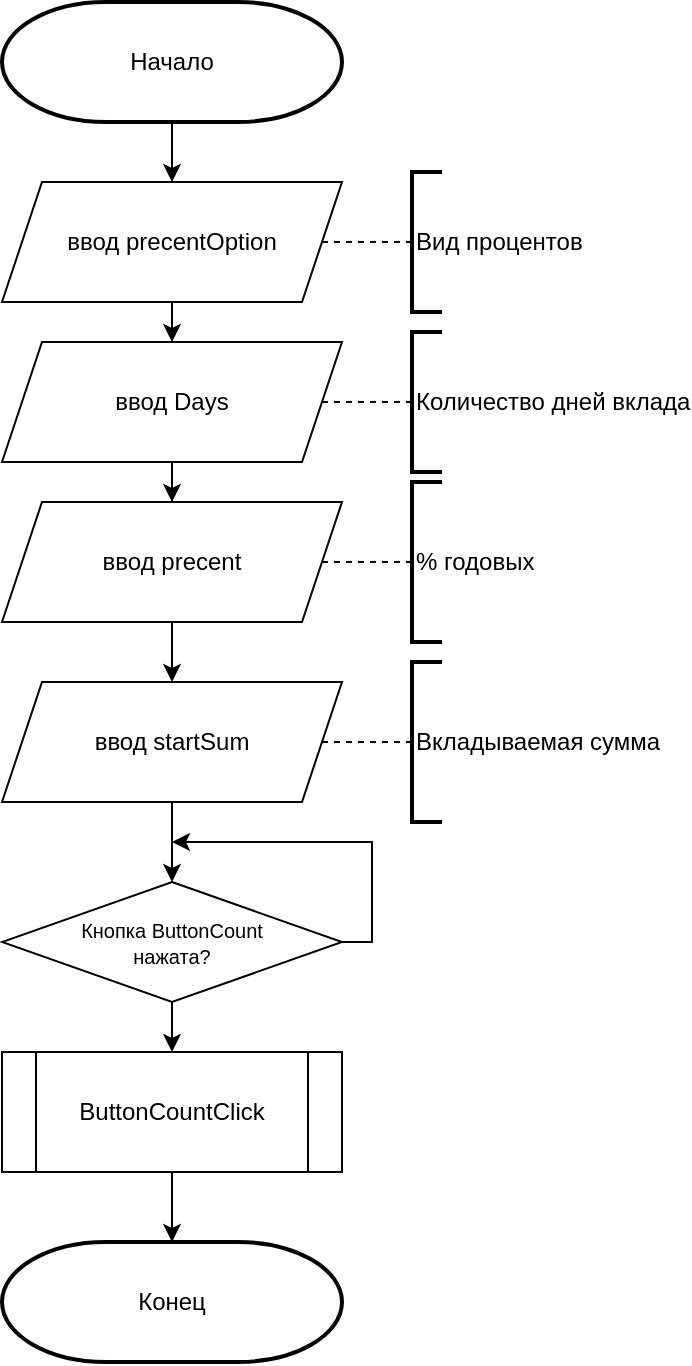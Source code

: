 <mxfile version="24.3.1" type="device">
  <diagram id="C5RBs43oDa-KdzZeNtuy" name="Page-1">
    <mxGraphModel dx="715" dy="459" grid="1" gridSize="10" guides="1" tooltips="1" connect="1" arrows="1" fold="1" page="1" pageScale="1" pageWidth="827" pageHeight="1169" math="0" shadow="0">
      <root>
        <mxCell id="WIyWlLk6GJQsqaUBKTNV-0" />
        <mxCell id="WIyWlLk6GJQsqaUBKTNV-1" parent="WIyWlLk6GJQsqaUBKTNV-0" />
        <mxCell id="EXOwGlUWqI-FPwdm9z7F-2" value="" style="edgeStyle=orthogonalEdgeStyle;rounded=0;orthogonalLoop=1;jettySize=auto;html=1;" edge="1" parent="WIyWlLk6GJQsqaUBKTNV-1" source="EXOwGlUWqI-FPwdm9z7F-0">
          <mxGeometry relative="1" as="geometry">
            <mxPoint x="180.0" y="150" as="targetPoint" />
          </mxGeometry>
        </mxCell>
        <mxCell id="EXOwGlUWqI-FPwdm9z7F-0" value="Начало" style="strokeWidth=2;html=1;shape=mxgraph.flowchart.terminator;whiteSpace=wrap;" vertex="1" parent="WIyWlLk6GJQsqaUBKTNV-1">
          <mxGeometry x="95" y="60" width="170" height="60" as="geometry" />
        </mxCell>
        <mxCell id="EXOwGlUWqI-FPwdm9z7F-11" value="" style="edgeStyle=orthogonalEdgeStyle;rounded=0;orthogonalLoop=1;jettySize=auto;html=1;" edge="1" parent="WIyWlLk6GJQsqaUBKTNV-1" source="EXOwGlUWqI-FPwdm9z7F-5">
          <mxGeometry relative="1" as="geometry">
            <mxPoint x="180.0" y="230" as="targetPoint" />
          </mxGeometry>
        </mxCell>
        <mxCell id="EXOwGlUWqI-FPwdm9z7F-5" value="ввод precentOption" style="shape=parallelogram;perimeter=parallelogramPerimeter;whiteSpace=wrap;html=1;fixedSize=1;" vertex="1" parent="WIyWlLk6GJQsqaUBKTNV-1">
          <mxGeometry x="95" y="150" width="170" height="60" as="geometry" />
        </mxCell>
        <mxCell id="EXOwGlUWqI-FPwdm9z7F-12" value="" style="edgeStyle=orthogonalEdgeStyle;rounded=0;orthogonalLoop=1;jettySize=auto;html=1;" edge="1" parent="WIyWlLk6GJQsqaUBKTNV-1" source="EXOwGlUWqI-FPwdm9z7F-6" target="EXOwGlUWqI-FPwdm9z7F-8">
          <mxGeometry relative="1" as="geometry" />
        </mxCell>
        <mxCell id="EXOwGlUWqI-FPwdm9z7F-6" value="ввод Days" style="shape=parallelogram;perimeter=parallelogramPerimeter;whiteSpace=wrap;html=1;fixedSize=1;" vertex="1" parent="WIyWlLk6GJQsqaUBKTNV-1">
          <mxGeometry x="95" y="230" width="170" height="60" as="geometry" />
        </mxCell>
        <mxCell id="EXOwGlUWqI-FPwdm9z7F-25" value="" style="edgeStyle=orthogonalEdgeStyle;rounded=0;orthogonalLoop=1;jettySize=auto;html=1;" edge="1" parent="WIyWlLk6GJQsqaUBKTNV-1" source="EXOwGlUWqI-FPwdm9z7F-8" target="EXOwGlUWqI-FPwdm9z7F-22">
          <mxGeometry relative="1" as="geometry" />
        </mxCell>
        <mxCell id="EXOwGlUWqI-FPwdm9z7F-8" value="ввод precent" style="shape=parallelogram;perimeter=parallelogramPerimeter;whiteSpace=wrap;html=1;fixedSize=1;" vertex="1" parent="WIyWlLk6GJQsqaUBKTNV-1">
          <mxGeometry x="95" y="310" width="170" height="60" as="geometry" />
        </mxCell>
        <mxCell id="EXOwGlUWqI-FPwdm9z7F-14" value="" style="endArrow=none;dashed=1;html=1;rounded=0;exitX=1;exitY=0.5;exitDx=0;exitDy=0;" edge="1" parent="WIyWlLk6GJQsqaUBKTNV-1" source="EXOwGlUWqI-FPwdm9z7F-5" target="EXOwGlUWqI-FPwdm9z7F-21">
          <mxGeometry width="50" height="50" relative="1" as="geometry">
            <mxPoint x="260" y="300" as="sourcePoint" />
            <mxPoint x="320" y="180" as="targetPoint" />
          </mxGeometry>
        </mxCell>
        <mxCell id="EXOwGlUWqI-FPwdm9z7F-15" value="" style="endArrow=none;dashed=1;html=1;rounded=0;exitX=1;exitY=0.5;exitDx=0;exitDy=0;" edge="1" parent="WIyWlLk6GJQsqaUBKTNV-1" source="EXOwGlUWqI-FPwdm9z7F-6" target="EXOwGlUWqI-FPwdm9z7F-20">
          <mxGeometry width="50" height="50" relative="1" as="geometry">
            <mxPoint x="260" y="300" as="sourcePoint" />
            <mxPoint x="320" y="260" as="targetPoint" />
          </mxGeometry>
        </mxCell>
        <mxCell id="EXOwGlUWqI-FPwdm9z7F-16" value="" style="endArrow=none;dashed=1;html=1;rounded=0;exitX=1;exitY=0.5;exitDx=0;exitDy=0;" edge="1" parent="WIyWlLk6GJQsqaUBKTNV-1" source="EXOwGlUWqI-FPwdm9z7F-8" target="EXOwGlUWqI-FPwdm9z7F-17">
          <mxGeometry width="50" height="50" relative="1" as="geometry">
            <mxPoint x="260" y="300" as="sourcePoint" />
            <mxPoint x="320" y="340" as="targetPoint" />
          </mxGeometry>
        </mxCell>
        <mxCell id="EXOwGlUWqI-FPwdm9z7F-17" value="% годовых" style="strokeWidth=2;html=1;shape=mxgraph.flowchart.annotation_1;align=left;pointerEvents=1;" vertex="1" parent="WIyWlLk6GJQsqaUBKTNV-1">
          <mxGeometry x="300" y="300" width="15" height="80" as="geometry" />
        </mxCell>
        <mxCell id="EXOwGlUWqI-FPwdm9z7F-20" value="Количество дней вклада" style="strokeWidth=2;html=1;shape=mxgraph.flowchart.annotation_1;align=left;pointerEvents=1;" vertex="1" parent="WIyWlLk6GJQsqaUBKTNV-1">
          <mxGeometry x="300" y="225" width="15" height="70" as="geometry" />
        </mxCell>
        <mxCell id="EXOwGlUWqI-FPwdm9z7F-21" value="Вид процентов" style="strokeWidth=2;html=1;shape=mxgraph.flowchart.annotation_1;align=left;pointerEvents=1;" vertex="1" parent="WIyWlLk6GJQsqaUBKTNV-1">
          <mxGeometry x="300" y="145" width="15" height="70" as="geometry" />
        </mxCell>
        <mxCell id="EXOwGlUWqI-FPwdm9z7F-27" value="" style="edgeStyle=orthogonalEdgeStyle;rounded=0;orthogonalLoop=1;jettySize=auto;html=1;" edge="1" parent="WIyWlLk6GJQsqaUBKTNV-1" source="EXOwGlUWqI-FPwdm9z7F-22" target="EXOwGlUWqI-FPwdm9z7F-26">
          <mxGeometry relative="1" as="geometry" />
        </mxCell>
        <mxCell id="EXOwGlUWqI-FPwdm9z7F-22" value="ввод startSum" style="shape=parallelogram;perimeter=parallelogramPerimeter;whiteSpace=wrap;html=1;fixedSize=1;" vertex="1" parent="WIyWlLk6GJQsqaUBKTNV-1">
          <mxGeometry x="95" y="400" width="170" height="60" as="geometry" />
        </mxCell>
        <mxCell id="EXOwGlUWqI-FPwdm9z7F-23" value="" style="endArrow=none;dashed=1;html=1;rounded=0;exitX=1;exitY=0.5;exitDx=0;exitDy=0;" edge="1" parent="WIyWlLk6GJQsqaUBKTNV-1" source="EXOwGlUWqI-FPwdm9z7F-22" target="EXOwGlUWqI-FPwdm9z7F-24">
          <mxGeometry width="50" height="50" relative="1" as="geometry">
            <mxPoint x="260" y="390" as="sourcePoint" />
            <mxPoint x="320" y="430" as="targetPoint" />
          </mxGeometry>
        </mxCell>
        <mxCell id="EXOwGlUWqI-FPwdm9z7F-24" value="Вкладываемая сумма" style="strokeWidth=2;html=1;shape=mxgraph.flowchart.annotation_1;align=left;pointerEvents=1;" vertex="1" parent="WIyWlLk6GJQsqaUBKTNV-1">
          <mxGeometry x="300" y="390" width="15" height="80" as="geometry" />
        </mxCell>
        <mxCell id="EXOwGlUWqI-FPwdm9z7F-28" style="edgeStyle=orthogonalEdgeStyle;rounded=0;orthogonalLoop=1;jettySize=auto;html=1;" edge="1" parent="WIyWlLk6GJQsqaUBKTNV-1" source="EXOwGlUWqI-FPwdm9z7F-26">
          <mxGeometry relative="1" as="geometry">
            <mxPoint x="180" y="480" as="targetPoint" />
            <Array as="points">
              <mxPoint x="280" y="530" />
              <mxPoint x="280" y="480" />
            </Array>
          </mxGeometry>
        </mxCell>
        <mxCell id="EXOwGlUWqI-FPwdm9z7F-30" value="" style="edgeStyle=orthogonalEdgeStyle;rounded=0;orthogonalLoop=1;jettySize=auto;html=1;" edge="1" parent="WIyWlLk6GJQsqaUBKTNV-1" source="EXOwGlUWqI-FPwdm9z7F-26" target="EXOwGlUWqI-FPwdm9z7F-29">
          <mxGeometry relative="1" as="geometry" />
        </mxCell>
        <mxCell id="EXOwGlUWqI-FPwdm9z7F-26" value="&lt;font style=&quot;font-size: 10px;&quot;&gt;Кнопка ButtonCount&lt;/font&gt;&lt;div style=&quot;font-size: 10px;&quot;&gt;&lt;font style=&quot;font-size: 10px;&quot;&gt;нажата?&lt;/font&gt;&lt;/div&gt;" style="rhombus;whiteSpace=wrap;html=1;" vertex="1" parent="WIyWlLk6GJQsqaUBKTNV-1">
          <mxGeometry x="95" y="500" width="170" height="60" as="geometry" />
        </mxCell>
        <mxCell id="EXOwGlUWqI-FPwdm9z7F-32" value="" style="edgeStyle=orthogonalEdgeStyle;rounded=0;orthogonalLoop=1;jettySize=auto;html=1;" edge="1" parent="WIyWlLk6GJQsqaUBKTNV-1" source="EXOwGlUWqI-FPwdm9z7F-29" target="EXOwGlUWqI-FPwdm9z7F-31">
          <mxGeometry relative="1" as="geometry" />
        </mxCell>
        <mxCell id="EXOwGlUWqI-FPwdm9z7F-29" value="ButtonCountClick" style="shape=process;whiteSpace=wrap;html=1;backgroundOutline=1;" vertex="1" parent="WIyWlLk6GJQsqaUBKTNV-1">
          <mxGeometry x="95" y="585" width="170" height="60" as="geometry" />
        </mxCell>
        <mxCell id="EXOwGlUWqI-FPwdm9z7F-31" value="Конец" style="strokeWidth=2;html=1;shape=mxgraph.flowchart.terminator;whiteSpace=wrap;" vertex="1" parent="WIyWlLk6GJQsqaUBKTNV-1">
          <mxGeometry x="95" y="680" width="170" height="60" as="geometry" />
        </mxCell>
      </root>
    </mxGraphModel>
  </diagram>
</mxfile>
